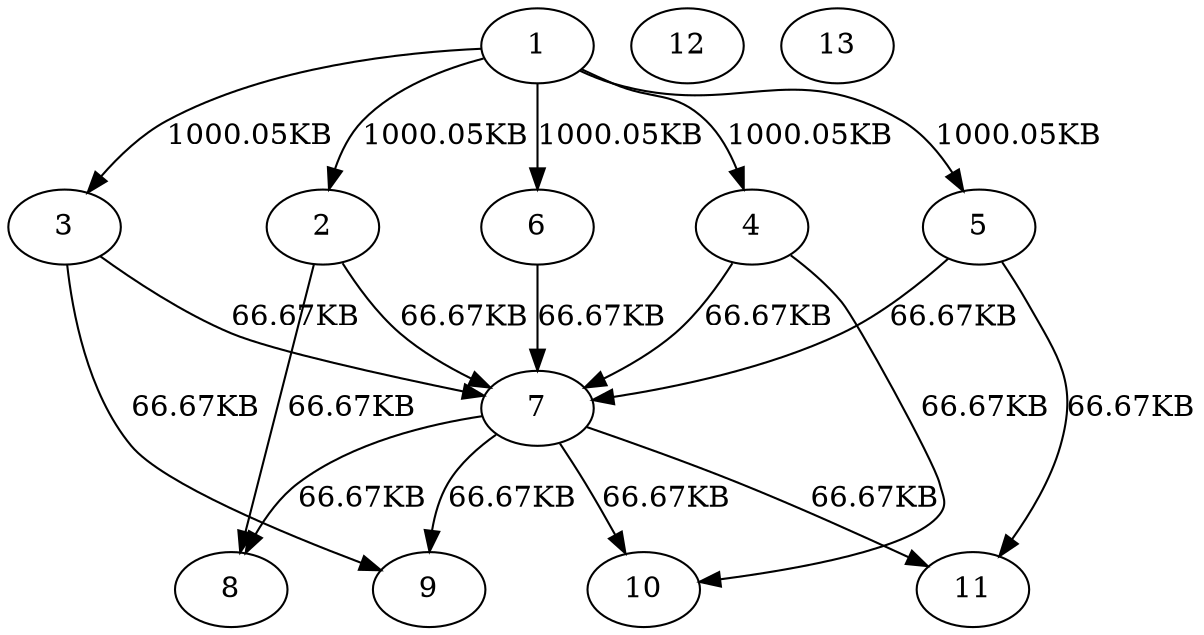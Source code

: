 digraph G {
  1 [ label="1" ];
  2 [ label="2" ];
  3 [ label="3" ];
  4 [ label="4" ];
  5 [ label="5" ];
  6 [ label="6" ];
  7 [ label="7" ];
  8 [ label="8" ];
  9 [ label="9" ];
  10 [ label="10" ];
  11 [ label="11" ];
  12 [ label="12" ];
  13 [ label="13" ];
  1 -> 2 [ label="1000.05KB" ];
  1 -> 3 [ label="1000.05KB" ];
  1 -> 4 [ label="1000.05KB" ];
  1 -> 5 [ label="1000.05KB" ];
  1 -> 6 [ label="1000.05KB" ];
  2 -> 7 [ label="66.67KB" ];
  2 -> 8 [ label="66.67KB" ];
  3 -> 7 [ label="66.67KB" ];
  3 -> 9 [ label="66.67KB" ];
  4 -> 7 [ label="66.67KB" ];
  4 -> 10 [ label="66.67KB" ];
  5 -> 7 [ label="66.67KB" ];
  5 -> 11 [ label="66.67KB" ];
  6 -> 7 [ label="66.67KB" ];
  7 -> 8 [ label="66.67KB" ];
  7 -> 9 [ label="66.67KB" ];
  7 -> 10 [ label="66.67KB" ];
  7 -> 11 [ label="66.67KB" ];
}
